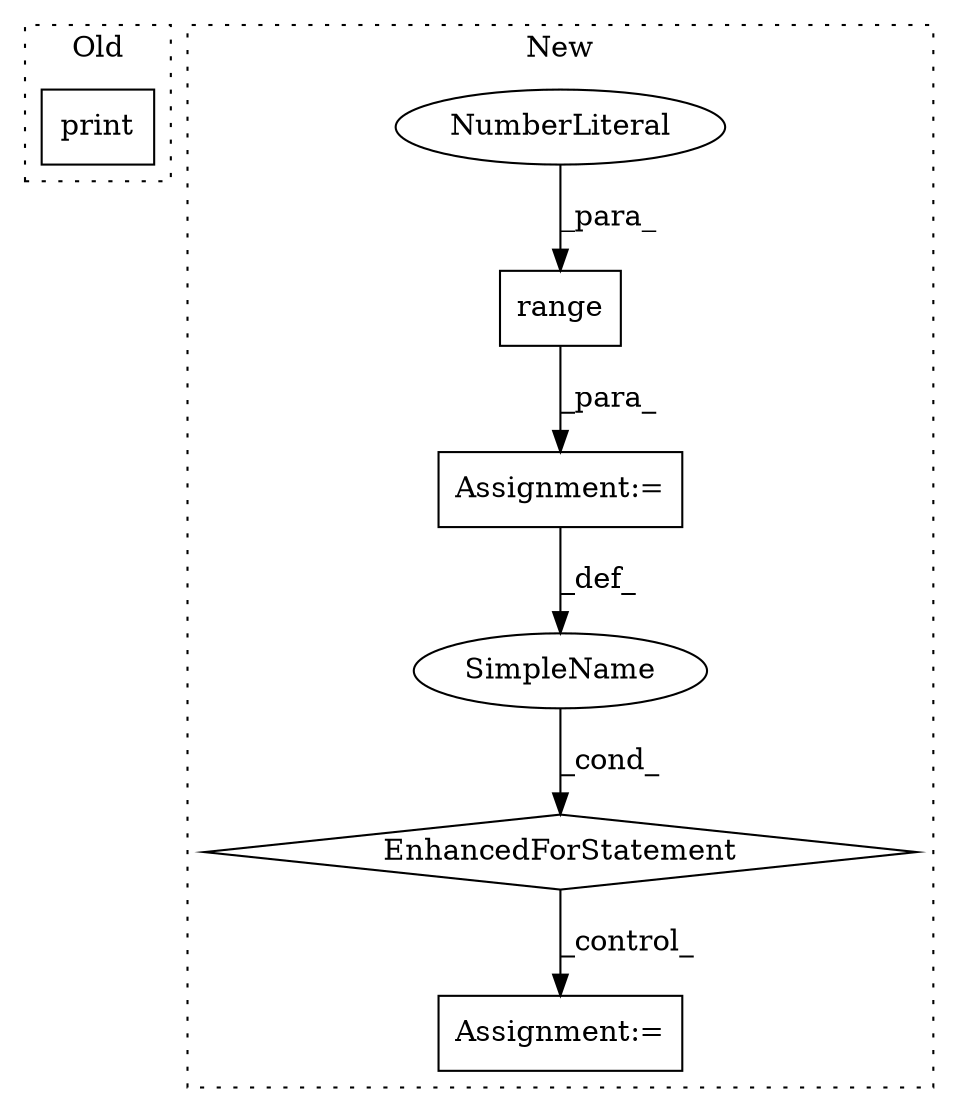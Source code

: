 digraph G {
subgraph cluster0 {
1 [label="print" a="32" s="13692,13737" l="6,1" shape="box"];
label = "Old";
style="dotted";
}
subgraph cluster1 {
2 [label="range" a="32" s="13855,13884" l="6,1" shape="box"];
3 [label="Assignment:=" a="7" s="13787,13886" l="53,2" shape="box"];
4 [label="EnhancedForStatement" a="70" s="13787,13886" l="53,2" shape="diamond"];
5 [label="NumberLiteral" a="34" s="13861" l="1" shape="ellipse"];
6 [label="Assignment:=" a="7" s="15157" l="2" shape="box"];
7 [label="SimpleName" a="42" s="13844" l="3" shape="ellipse"];
label = "New";
style="dotted";
}
2 -> 3 [label="_para_"];
3 -> 7 [label="_def_"];
4 -> 6 [label="_control_"];
5 -> 2 [label="_para_"];
7 -> 4 [label="_cond_"];
}